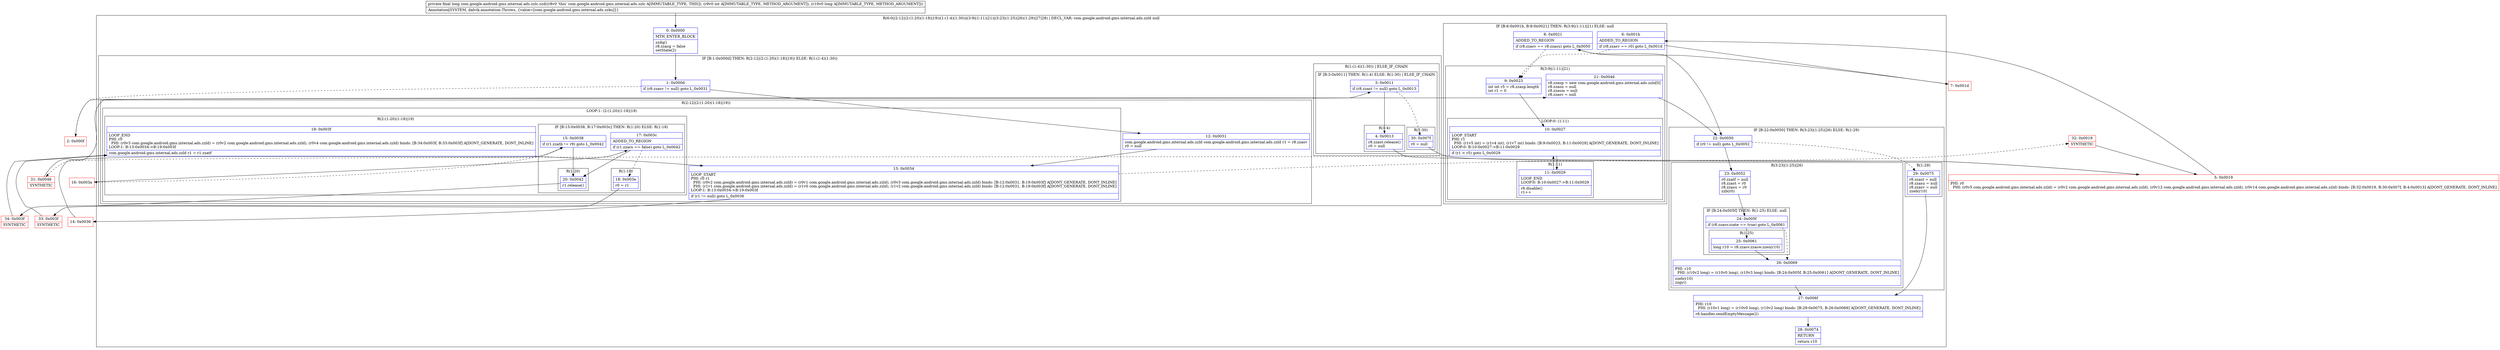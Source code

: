 digraph "CFG forcom.google.android.gms.internal.ads.zzlc.zzd(IJ)J" {
subgraph cluster_Region_1999898251 {
label = "R(6:0|(2:12|(2:(1:20)(1:18)|19))(1:(1:4)(1:30))|(3:9|(1:11)|21)|(3:23|(1:25)|26)(1:29)|27|28) | DECL_VAR: com.google.android.gms.internal.ads.zzld null\l";
node [shape=record,color=blue];
Node_0 [shape=record,label="{0\:\ 0x0000|MTH_ENTER_BLOCK\l|zzdq()\lr8.zzacg = false\lsetState(2)\l}"];
subgraph cluster_IfRegion_1094595173 {
label = "IF [B:1:0x000d] THEN: R(2:12|(2:(1:20)(1:18)|19)) ELSE: R(1:(1:4)(1:30))";
node [shape=record,color=blue];
Node_1 [shape=record,label="{1\:\ 0x000d|if (r8.zzasv != null) goto L_0x0031\l}"];
subgraph cluster_Region_2079356717 {
label = "R(2:12|(2:(1:20)(1:18)|19))";
node [shape=record,color=blue];
Node_12 [shape=record,label="{12\:\ 0x0031|com.google.android.gms.internal.ads.zzld com.google.android.gms.internal.ads.zzld r1 = r8.zzasv\lr0 = null\l}"];
subgraph cluster_LoopRegion_338698265 {
label = "LOOP:1: (2:(1:20)(1:18)|19)";
node [shape=record,color=blue];
Node_13 [shape=record,label="{13\:\ 0x0034|LOOP_START\lPHI: r0 r1 \l  PHI: (r0v2 com.google.android.gms.internal.ads.zzld) = (r0v1 com.google.android.gms.internal.ads.zzld), (r0v3 com.google.android.gms.internal.ads.zzld) binds: [B:12:0x0031, B:19:0x003f] A[DONT_GENERATE, DONT_INLINE]\l  PHI: (r1v1 com.google.android.gms.internal.ads.zzld) = (r1v0 com.google.android.gms.internal.ads.zzld), (r1v2 com.google.android.gms.internal.ads.zzld) binds: [B:12:0x0031, B:19:0x003f] A[DONT_GENERATE, DONT_INLINE]\lLOOP:1: B:13:0x0034\-\>B:19:0x003f\l|if (r1 != null) goto L_0x0036\l}"];
subgraph cluster_Region_759525844 {
label = "R(2:(1:20)(1:18)|19)";
node [shape=record,color=blue];
subgraph cluster_IfRegion_1532643424 {
label = "IF [B:15:0x0038, B:17:0x003c] THEN: R(1:20) ELSE: R(1:18)";
node [shape=record,color=blue];
Node_15 [shape=record,label="{15\:\ 0x0038|if (r1.zzatb != r9) goto L_0x0042\l}"];
Node_17 [shape=record,label="{17\:\ 0x003c|ADDED_TO_REGION\l|if (r1.zzacs == false) goto L_0x0042\l}"];
subgraph cluster_Region_602608953 {
label = "R(1:20)";
node [shape=record,color=blue];
Node_20 [shape=record,label="{20\:\ 0x0042|r1.release()\l}"];
}
subgraph cluster_Region_919525813 {
label = "R(1:18)";
node [shape=record,color=blue];
Node_18 [shape=record,label="{18\:\ 0x003e|r0 = r1\l}"];
}
}
Node_19 [shape=record,label="{19\:\ 0x003f|LOOP_END\lPHI: r0 \l  PHI: (r0v3 com.google.android.gms.internal.ads.zzld) = (r0v2 com.google.android.gms.internal.ads.zzld), (r0v4 com.google.android.gms.internal.ads.zzld) binds: [B:34:0x003f, B:33:0x003f] A[DONT_GENERATE, DONT_INLINE]\lLOOP:1: B:13:0x0034\-\>B:19:0x003f\l|com.google.android.gms.internal.ads.zzld r1 = r1.zzatf\l}"];
}
}
}
subgraph cluster_Region_1566837584 {
label = "R(1:(1:4)(1:30)) | ELSE_IF_CHAIN\l";
node [shape=record,color=blue];
subgraph cluster_IfRegion_412320506 {
label = "IF [B:3:0x0011] THEN: R(1:4) ELSE: R(1:30) | ELSE_IF_CHAIN\l";
node [shape=record,color=blue];
Node_3 [shape=record,label="{3\:\ 0x0011|if (r8.zzast != null) goto L_0x0013\l}"];
subgraph cluster_Region_965972545 {
label = "R(1:4)";
node [shape=record,color=blue];
Node_4 [shape=record,label="{4\:\ 0x0013|r8.zzast.release()\lr0 = null\l}"];
}
subgraph cluster_Region_805557609 {
label = "R(1:30)";
node [shape=record,color=blue];
Node_30 [shape=record,label="{30\:\ 0x007f|r0 = null\l}"];
}
}
}
}
subgraph cluster_IfRegion_1329913661 {
label = "IF [B:6:0x001b, B:8:0x0021] THEN: R(3:9|(1:11)|21) ELSE: null";
node [shape=record,color=blue];
Node_6 [shape=record,label="{6\:\ 0x001b|ADDED_TO_REGION\l|if (r8.zzasv == r0) goto L_0x001d\l}"];
Node_8 [shape=record,label="{8\:\ 0x0021|ADDED_TO_REGION\l|if (r8.zzasv == r8.zzasu) goto L_0x0050\l}"];
subgraph cluster_Region_1110051479 {
label = "R(3:9|(1:11)|21)";
node [shape=record,color=blue];
Node_9 [shape=record,label="{9\:\ 0x0023|int int r5 = r8.zzasp.length\lint r1 = 0\l}"];
subgraph cluster_LoopRegion_2136568234 {
label = "LOOP:0: (1:11)";
node [shape=record,color=blue];
Node_10 [shape=record,label="{10\:\ 0x0027|LOOP_START\lPHI: r1 \l  PHI: (r1v5 int) = (r1v4 int), (r1v7 int) binds: [B:9:0x0023, B:11:0x0029] A[DONT_GENERATE, DONT_INLINE]\lLOOP:0: B:10:0x0027\-\>B:11:0x0029\l|if (r1 \< r5) goto L_0x0029\l}"];
subgraph cluster_Region_48848918 {
label = "R(1:11)";
node [shape=record,color=blue];
Node_11 [shape=record,label="{11\:\ 0x0029|LOOP_END\lLOOP:0: B:10:0x0027\-\>B:11:0x0029\l|r6.disable()\lr1++\l}"];
}
}
Node_21 [shape=record,label="{21\:\ 0x0046|r8.zzasp = new com.google.android.gms.internal.ads.zzlo[0]\lr8.zzasn = null\lr8.zzasm = null\lr8.zzasv = null\l}"];
}
}
subgraph cluster_IfRegion_35310490 {
label = "IF [B:22:0x0050] THEN: R(3:23|(1:25)|26) ELSE: R(1:29)";
node [shape=record,color=blue];
Node_22 [shape=record,label="{22\:\ 0x0050|if (r0 != null) goto L_0x0052\l}"];
subgraph cluster_Region_102374769 {
label = "R(3:23|(1:25)|26)";
node [shape=record,color=blue];
Node_23 [shape=record,label="{23\:\ 0x0052|r0.zzatf = null\lr8.zzast = r0\lr8.zzasu = r0\lzzb(r0)\l}"];
subgraph cluster_IfRegion_1867417528 {
label = "IF [B:24:0x005f] THEN: R(1:25) ELSE: null";
node [shape=record,color=blue];
Node_24 [shape=record,label="{24\:\ 0x005f|if (r8.zzasv.zzate == true) goto L_0x0061\l}"];
subgraph cluster_Region_1529774042 {
label = "R(1:25)";
node [shape=record,color=blue];
Node_25 [shape=record,label="{25\:\ 0x0061|long r10 = r8.zzasv.zzasw.zzen(r10)\l}"];
}
}
Node_26 [shape=record,label="{26\:\ 0x0069|PHI: r10 \l  PHI: (r10v2 long) = (r10v0 long), (r10v3 long) binds: [B:24:0x005f, B:25:0x0061] A[DONT_GENERATE, DONT_INLINE]\l|zzeb(r10)\lzzgy()\l}"];
}
subgraph cluster_Region_263993662 {
label = "R(1:29)";
node [shape=record,color=blue];
Node_29 [shape=record,label="{29\:\ 0x0075|r8.zzast = null\lr8.zzasu = null\lr8.zzasv = null\lzzeb(r10)\l}"];
}
}
Node_27 [shape=record,label="{27\:\ 0x006f|PHI: r10 \l  PHI: (r10v1 long) = (r10v0 long), (r10v2 long) binds: [B:29:0x0075, B:26:0x0069] A[DONT_GENERATE, DONT_INLINE]\l|r8.handler.sendEmptyMessage(2)\l}"];
Node_28 [shape=record,label="{28\:\ 0x0074|RETURN\l|return r10\l}"];
}
Node_2 [shape=record,color=red,label="{2\:\ 0x000f}"];
Node_5 [shape=record,color=red,label="{5\:\ 0x0019|PHI: r0 \l  PHI: (r0v5 com.google.android.gms.internal.ads.zzld) = (r0v2 com.google.android.gms.internal.ads.zzld), (r0v12 com.google.android.gms.internal.ads.zzld), (r0v14 com.google.android.gms.internal.ads.zzld) binds: [B:32:0x0019, B:30:0x007f, B:4:0x0013] A[DONT_GENERATE, DONT_INLINE]\l}"];
Node_7 [shape=record,color=red,label="{7\:\ 0x001d}"];
Node_14 [shape=record,color=red,label="{14\:\ 0x0036}"];
Node_16 [shape=record,color=red,label="{16\:\ 0x003a}"];
Node_31 [shape=record,color=red,label="{31\:\ 0x0046|SYNTHETIC\l}"];
Node_32 [shape=record,color=red,label="{32\:\ 0x0019|SYNTHETIC\l}"];
Node_33 [shape=record,color=red,label="{33\:\ 0x003f|SYNTHETIC\l}"];
Node_34 [shape=record,color=red,label="{34\:\ 0x003f|SYNTHETIC\l}"];
MethodNode[shape=record,label="{private final long com.google.android.gms.internal.ads.zzlc.zzd((r8v0 'this' com.google.android.gms.internal.ads.zzlc A[IMMUTABLE_TYPE, THIS]), (r9v0 int A[IMMUTABLE_TYPE, METHOD_ARGUMENT]), (r10v0 long A[IMMUTABLE_TYPE, METHOD_ARGUMENT]))  | Annotation[SYSTEM, dalvik.annotation.Throws, \{value=[com.google.android.gms.internal.ads.zzku]\}]\l}"];
MethodNode -> Node_0;
Node_0 -> Node_1;
Node_1 -> Node_2[style=dashed];
Node_1 -> Node_12;
Node_12 -> Node_13;
Node_13 -> Node_14;
Node_13 -> Node_32[style=dashed];
Node_15 -> Node_16[style=dashed];
Node_15 -> Node_20;
Node_17 -> Node_18[style=dashed];
Node_17 -> Node_20;
Node_20 -> Node_34;
Node_18 -> Node_33;
Node_19 -> Node_13;
Node_3 -> Node_4;
Node_3 -> Node_30[style=dashed];
Node_4 -> Node_5;
Node_30 -> Node_5;
Node_6 -> Node_7;
Node_6 -> Node_9[style=dashed];
Node_8 -> Node_9[style=dashed];
Node_8 -> Node_22;
Node_9 -> Node_10;
Node_10 -> Node_11;
Node_10 -> Node_31[style=dashed];
Node_11 -> Node_10;
Node_21 -> Node_22;
Node_22 -> Node_23;
Node_22 -> Node_29[style=dashed];
Node_23 -> Node_24;
Node_24 -> Node_25;
Node_24 -> Node_26[style=dashed];
Node_25 -> Node_26;
Node_26 -> Node_27;
Node_29 -> Node_27;
Node_27 -> Node_28;
Node_2 -> Node_3;
Node_5 -> Node_6;
Node_7 -> Node_8;
Node_14 -> Node_15;
Node_16 -> Node_17;
Node_31 -> Node_21;
Node_32 -> Node_5;
Node_33 -> Node_19;
Node_34 -> Node_19;
}

